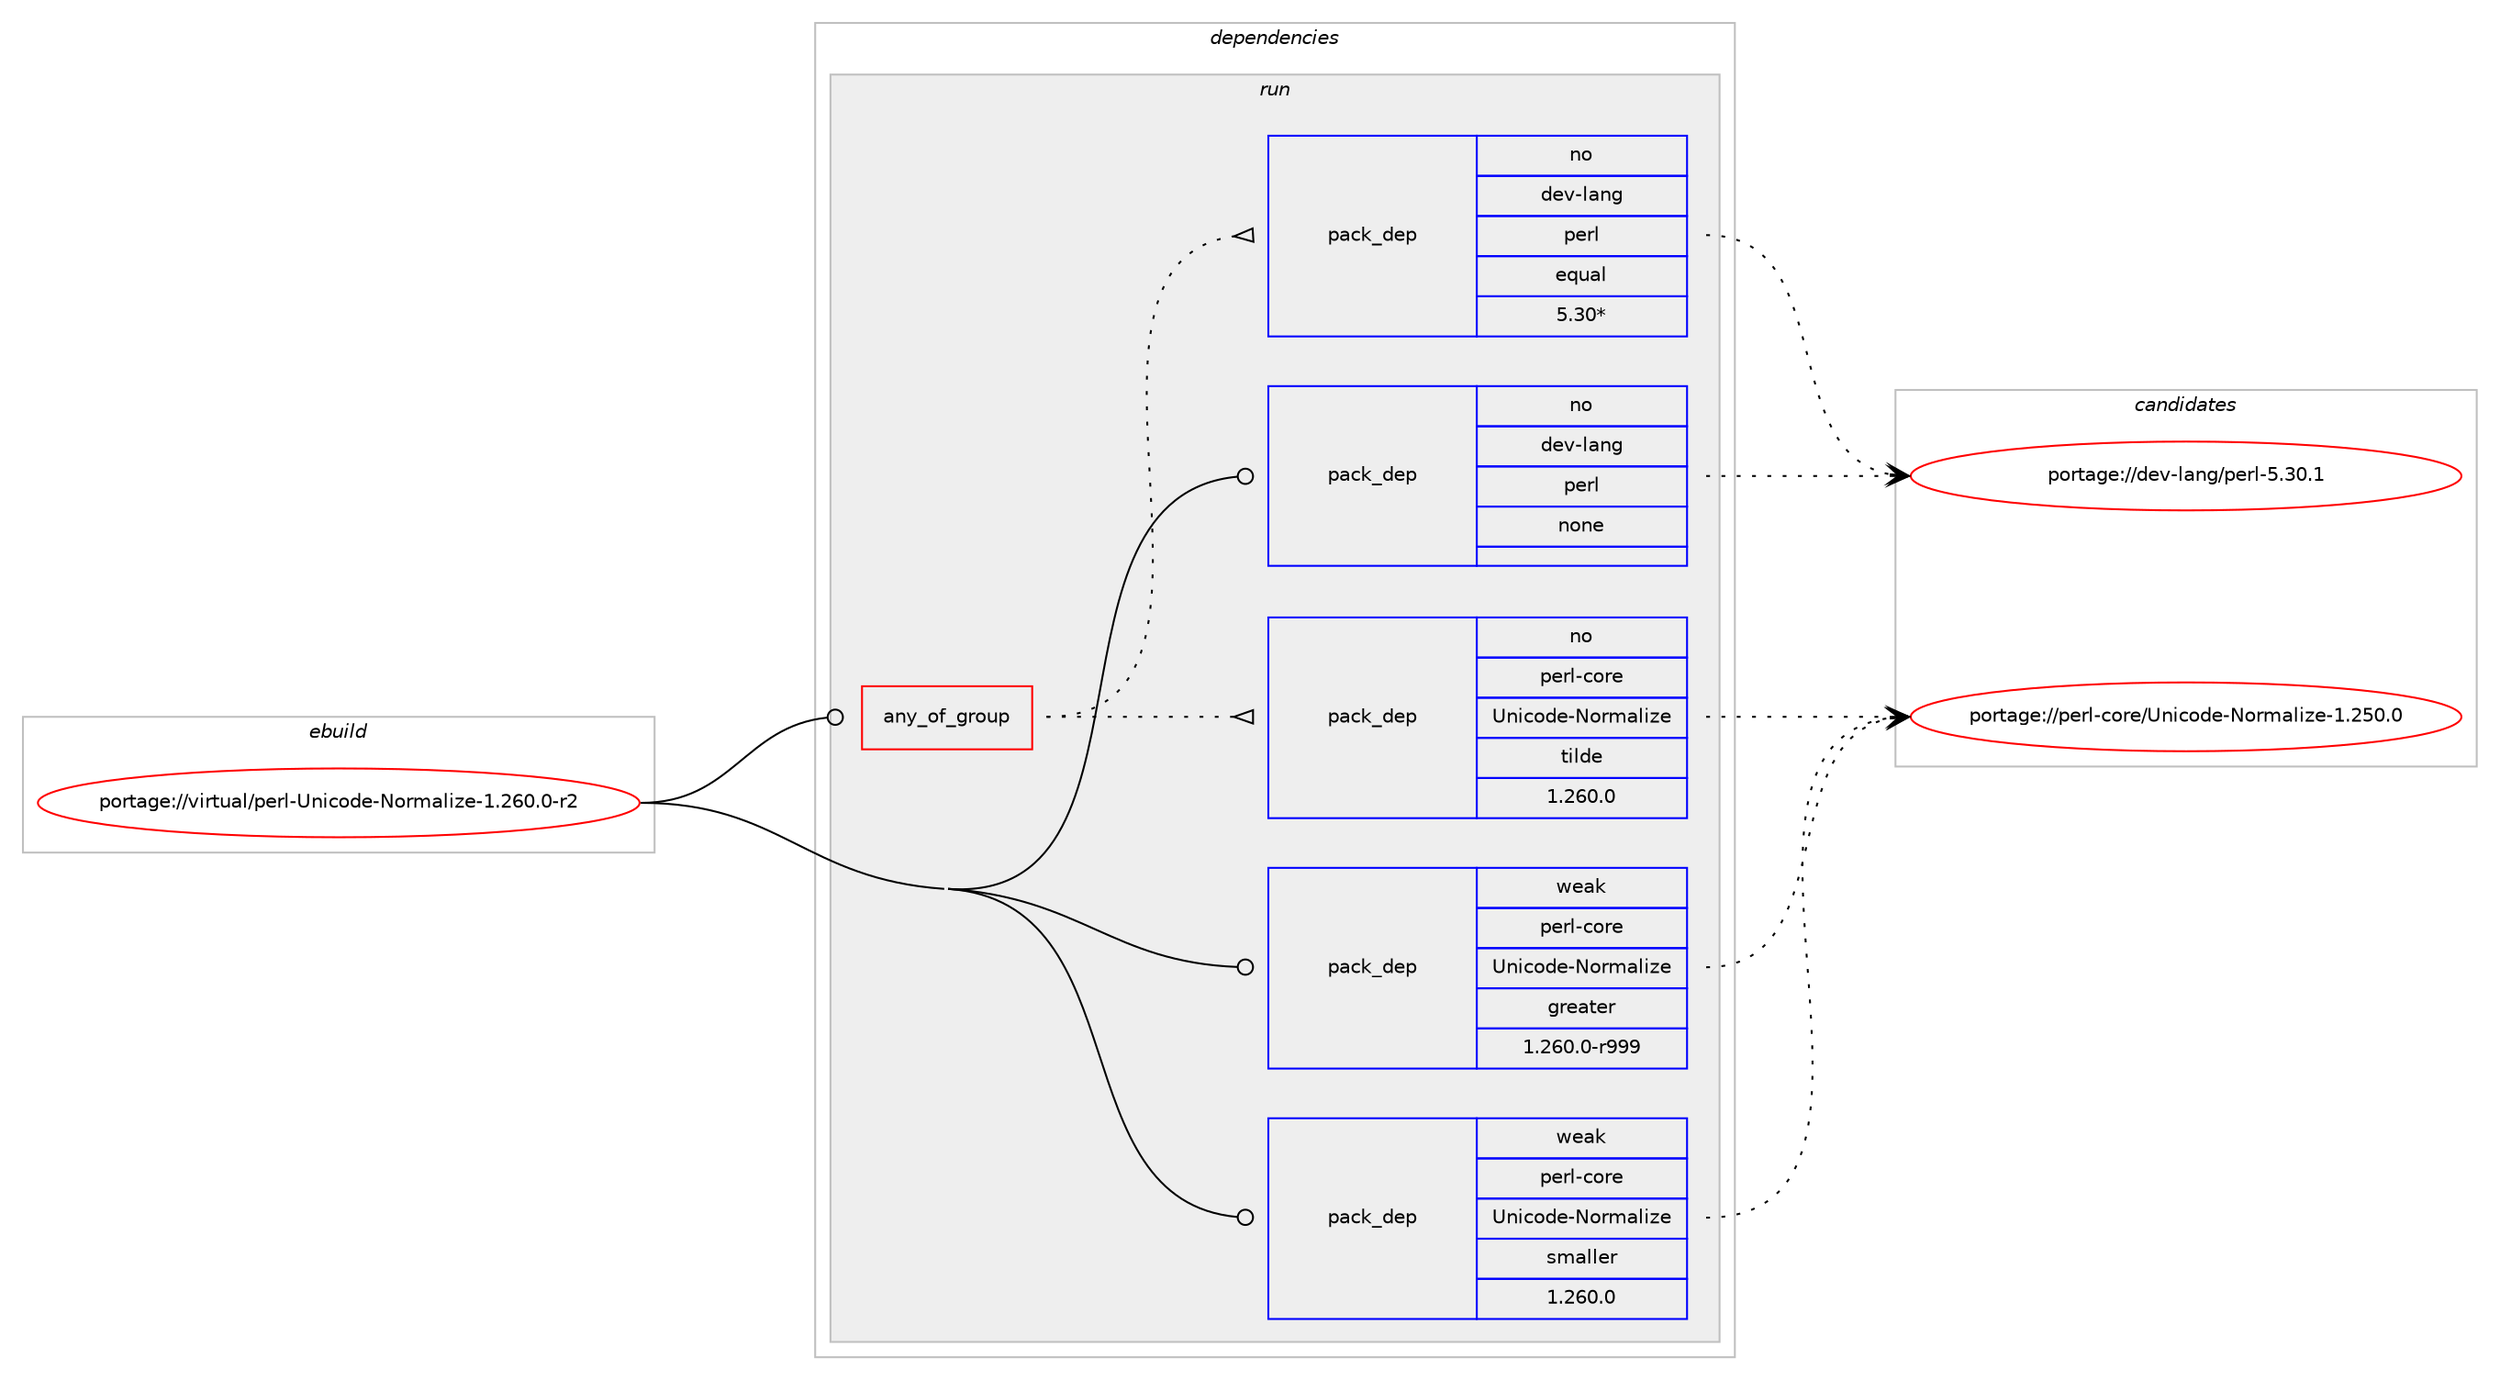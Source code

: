 digraph prolog {

# *************
# Graph options
# *************

newrank=true;
concentrate=true;
compound=true;
graph [rankdir=LR,fontname=Helvetica,fontsize=10,ranksep=1.5];#, ranksep=2.5, nodesep=0.2];
edge  [arrowhead=vee];
node  [fontname=Helvetica,fontsize=10];

# **********
# The ebuild
# **********

subgraph cluster_leftcol {
color=gray;
rank=same;
label=<<i>ebuild</i>>;
id [label="portage://virtual/perl-Unicode-Normalize-1.260.0-r2", color=red, width=4, href="../virtual/perl-Unicode-Normalize-1.260.0-r2.svg"];
}

# ****************
# The dependencies
# ****************

subgraph cluster_midcol {
color=gray;
label=<<i>dependencies</i>>;
subgraph cluster_compile {
fillcolor="#eeeeee";
style=filled;
label=<<i>compile</i>>;
}
subgraph cluster_compileandrun {
fillcolor="#eeeeee";
style=filled;
label=<<i>compile and run</i>>;
}
subgraph cluster_run {
fillcolor="#eeeeee";
style=filled;
label=<<i>run</i>>;
subgraph any513 {
dependency26419 [label=<<TABLE BORDER="0" CELLBORDER="1" CELLSPACING="0" CELLPADDING="4"><TR><TD CELLPADDING="10">any_of_group</TD></TR></TABLE>>, shape=none, color=red];subgraph pack21369 {
dependency26420 [label=<<TABLE BORDER="0" CELLBORDER="1" CELLSPACING="0" CELLPADDING="4" WIDTH="220"><TR><TD ROWSPAN="6" CELLPADDING="30">pack_dep</TD></TR><TR><TD WIDTH="110">no</TD></TR><TR><TD>dev-lang</TD></TR><TR><TD>perl</TD></TR><TR><TD>equal</TD></TR><TR><TD>5.30*</TD></TR></TABLE>>, shape=none, color=blue];
}
dependency26419:e -> dependency26420:w [weight=20,style="dotted",arrowhead="oinv"];
subgraph pack21370 {
dependency26421 [label=<<TABLE BORDER="0" CELLBORDER="1" CELLSPACING="0" CELLPADDING="4" WIDTH="220"><TR><TD ROWSPAN="6" CELLPADDING="30">pack_dep</TD></TR><TR><TD WIDTH="110">no</TD></TR><TR><TD>perl-core</TD></TR><TR><TD>Unicode-Normalize</TD></TR><TR><TD>tilde</TD></TR><TR><TD>1.260.0</TD></TR></TABLE>>, shape=none, color=blue];
}
dependency26419:e -> dependency26421:w [weight=20,style="dotted",arrowhead="oinv"];
}
id:e -> dependency26419:w [weight=20,style="solid",arrowhead="odot"];
subgraph pack21371 {
dependency26422 [label=<<TABLE BORDER="0" CELLBORDER="1" CELLSPACING="0" CELLPADDING="4" WIDTH="220"><TR><TD ROWSPAN="6" CELLPADDING="30">pack_dep</TD></TR><TR><TD WIDTH="110">no</TD></TR><TR><TD>dev-lang</TD></TR><TR><TD>perl</TD></TR><TR><TD>none</TD></TR><TR><TD></TD></TR></TABLE>>, shape=none, color=blue];
}
id:e -> dependency26422:w [weight=20,style="solid",arrowhead="odot"];
subgraph pack21372 {
dependency26423 [label=<<TABLE BORDER="0" CELLBORDER="1" CELLSPACING="0" CELLPADDING="4" WIDTH="220"><TR><TD ROWSPAN="6" CELLPADDING="30">pack_dep</TD></TR><TR><TD WIDTH="110">weak</TD></TR><TR><TD>perl-core</TD></TR><TR><TD>Unicode-Normalize</TD></TR><TR><TD>greater</TD></TR><TR><TD>1.260.0-r999</TD></TR></TABLE>>, shape=none, color=blue];
}
id:e -> dependency26423:w [weight=20,style="solid",arrowhead="odot"];
subgraph pack21373 {
dependency26424 [label=<<TABLE BORDER="0" CELLBORDER="1" CELLSPACING="0" CELLPADDING="4" WIDTH="220"><TR><TD ROWSPAN="6" CELLPADDING="30">pack_dep</TD></TR><TR><TD WIDTH="110">weak</TD></TR><TR><TD>perl-core</TD></TR><TR><TD>Unicode-Normalize</TD></TR><TR><TD>smaller</TD></TR><TR><TD>1.260.0</TD></TR></TABLE>>, shape=none, color=blue];
}
id:e -> dependency26424:w [weight=20,style="solid",arrowhead="odot"];
}
}

# **************
# The candidates
# **************

subgraph cluster_choices {
rank=same;
color=gray;
label=<<i>candidates</i>>;

subgraph choice21369 {
color=black;
nodesep=1;
choice10010111845108971101034711210111410845534651484649 [label="portage://dev-lang/perl-5.30.1", color=red, width=4,href="../dev-lang/perl-5.30.1.svg"];
dependency26420:e -> choice10010111845108971101034711210111410845534651484649:w [style=dotted,weight="100"];
}
subgraph choice21370 {
color=black;
nodesep=1;
choice11210111410845991111141014785110105991111001014578111114109971081051221014549465053484648 [label="portage://perl-core/Unicode-Normalize-1.250.0", color=red, width=4,href="../perl-core/Unicode-Normalize-1.250.0.svg"];
dependency26421:e -> choice11210111410845991111141014785110105991111001014578111114109971081051221014549465053484648:w [style=dotted,weight="100"];
}
subgraph choice21371 {
color=black;
nodesep=1;
choice10010111845108971101034711210111410845534651484649 [label="portage://dev-lang/perl-5.30.1", color=red, width=4,href="../dev-lang/perl-5.30.1.svg"];
dependency26422:e -> choice10010111845108971101034711210111410845534651484649:w [style=dotted,weight="100"];
}
subgraph choice21372 {
color=black;
nodesep=1;
choice11210111410845991111141014785110105991111001014578111114109971081051221014549465053484648 [label="portage://perl-core/Unicode-Normalize-1.250.0", color=red, width=4,href="../perl-core/Unicode-Normalize-1.250.0.svg"];
dependency26423:e -> choice11210111410845991111141014785110105991111001014578111114109971081051221014549465053484648:w [style=dotted,weight="100"];
}
subgraph choice21373 {
color=black;
nodesep=1;
choice11210111410845991111141014785110105991111001014578111114109971081051221014549465053484648 [label="portage://perl-core/Unicode-Normalize-1.250.0", color=red, width=4,href="../perl-core/Unicode-Normalize-1.250.0.svg"];
dependency26424:e -> choice11210111410845991111141014785110105991111001014578111114109971081051221014549465053484648:w [style=dotted,weight="100"];
}
}

}
